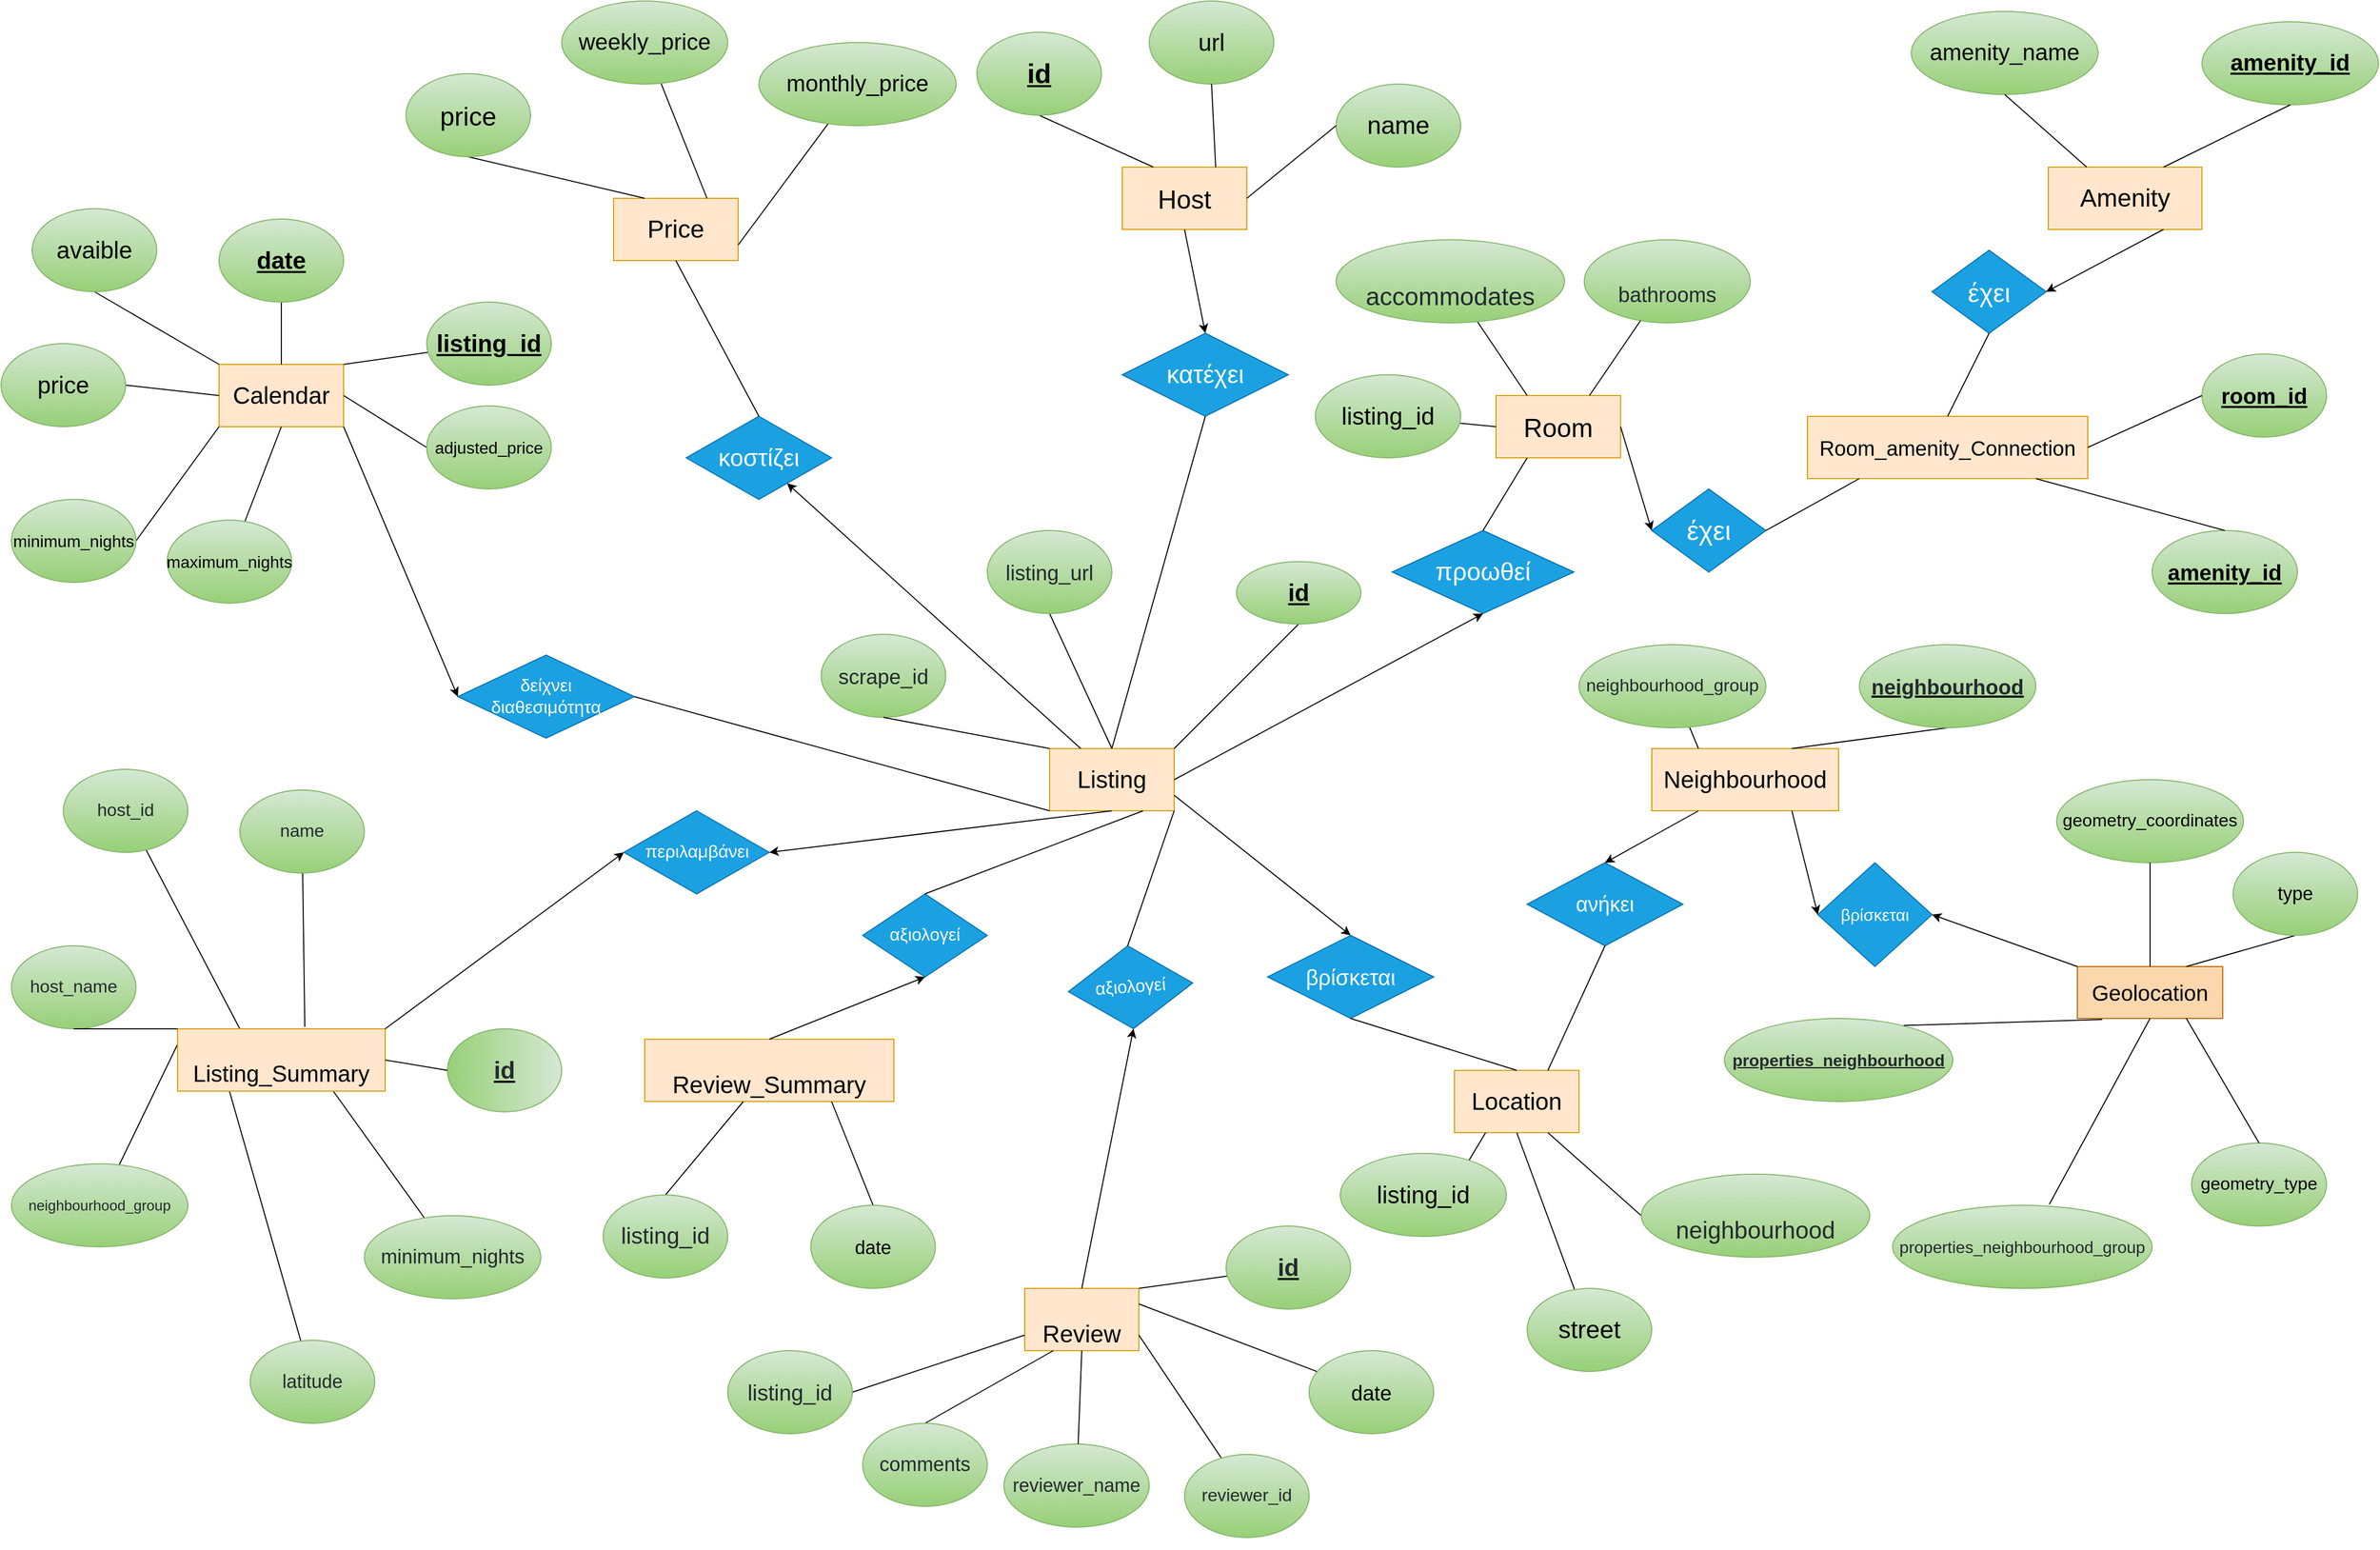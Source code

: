 <mxfile version="14.6.6" type="device"><diagram id="846RzBMz3C-dPSq2Tlkb" name="Page-1"><mxGraphModel dx="2595" dy="1450" grid="1" gridSize="10" guides="1" tooltips="1" connect="1" arrows="1" fold="1" page="1" pageScale="1" pageWidth="2336" pageHeight="1654" math="0" shadow="0"><root><mxCell id="0"/><mxCell id="1" parent="0"/><mxCell id="tRUkU_kdwFlR9TRI7Pxv-1" value="Calendar" style="rounded=0;whiteSpace=wrap;html=1;fontSize=23;labelBackgroundColor=none;fillColor=#ffe6cc;strokeColor=#d79b00;" parent="1" vertex="1"><mxGeometry x="230" y="380" width="120" height="60" as="geometry"/></mxCell><mxCell id="tRUkU_kdwFlR9TRI7Pxv-2" value="" style="endArrow=none;html=1;fontSize=23;exitX=1;exitY=0;exitDx=0;exitDy=0;" parent="1" source="tRUkU_kdwFlR9TRI7Pxv-1" target="tRUkU_kdwFlR9TRI7Pxv-3" edge="1"><mxGeometry width="50" height="50" relative="1" as="geometry"><mxPoint x="580" y="490" as="sourcePoint"/><mxPoint x="470" y="330" as="targetPoint"/><Array as="points"/></mxGeometry></mxCell><mxCell id="tRUkU_kdwFlR9TRI7Pxv-3" value="listing_id" style="ellipse;whiteSpace=wrap;html=1;fontSize=23;fontStyle=5;gradientColor=#97d077;fillColor=#d5e8d4;strokeColor=#82b366;" parent="1" vertex="1"><mxGeometry x="430" y="320" width="120" height="80" as="geometry"/></mxCell><mxCell id="tRUkU_kdwFlR9TRI7Pxv-4" value="" style="endArrow=none;html=1;fontSize=23;entryX=0.5;entryY=0;entryDx=0;entryDy=0;exitX=0.5;exitY=1;exitDx=0;exitDy=0;" parent="1" source="tRUkU_kdwFlR9TRI7Pxv-5" target="tRUkU_kdwFlR9TRI7Pxv-1" edge="1"><mxGeometry width="50" height="50" relative="1" as="geometry"><mxPoint x="310" y="290" as="sourcePoint"/><mxPoint x="870" y="630" as="targetPoint"/></mxGeometry></mxCell><mxCell id="tRUkU_kdwFlR9TRI7Pxv-5" value="date" style="ellipse;whiteSpace=wrap;html=1;labelBackgroundColor=none;fontSize=23;fontStyle=5;gradientColor=#97d077;fillColor=#d5e8d4;strokeColor=#82b366;" parent="1" vertex="1"><mxGeometry x="230" y="240" width="120" height="80" as="geometry"/></mxCell><mxCell id="tRUkU_kdwFlR9TRI7Pxv-6" value="" style="endArrow=none;html=1;fontSize=23;entryX=0;entryY=0;entryDx=0;entryDy=0;exitX=0.5;exitY=1;exitDx=0;exitDy=0;" parent="1" source="tRUkU_kdwFlR9TRI7Pxv-7" target="tRUkU_kdwFlR9TRI7Pxv-1" edge="1"><mxGeometry width="50" height="50" relative="1" as="geometry"><mxPoint x="140" y="310" as="sourcePoint"/><mxPoint x="870" y="630" as="targetPoint"/></mxGeometry></mxCell><mxCell id="tRUkU_kdwFlR9TRI7Pxv-7" value="avaible" style="ellipse;whiteSpace=wrap;html=1;labelBackgroundColor=none;fontSize=23;gradientColor=#97d077;fillColor=#d5e8d4;strokeColor=#82b366;" parent="1" vertex="1"><mxGeometry x="50" y="230" width="120" height="80" as="geometry"/></mxCell><mxCell id="tRUkU_kdwFlR9TRI7Pxv-8" value="" style="endArrow=none;html=1;fontSize=23;entryX=0;entryY=0.5;entryDx=0;entryDy=0;exitX=1;exitY=0.5;exitDx=0;exitDy=0;" parent="1" source="tRUkU_kdwFlR9TRI7Pxv-9" target="tRUkU_kdwFlR9TRI7Pxv-1" edge="1"><mxGeometry width="50" height="50" relative="1" as="geometry"><mxPoint x="120" y="460" as="sourcePoint"/><mxPoint x="230" y="460" as="targetPoint"/></mxGeometry></mxCell><mxCell id="tRUkU_kdwFlR9TRI7Pxv-9" value="price" style="ellipse;whiteSpace=wrap;html=1;labelBackgroundColor=none;fontSize=23;gradientColor=#97d077;fillColor=#d5e8d4;strokeColor=#82b366;" parent="1" vertex="1"><mxGeometry x="20" y="360" width="120" height="80" as="geometry"/></mxCell><mxCell id="tRUkU_kdwFlR9TRI7Pxv-10" value="" style="endArrow=none;html=1;fontSize=23;exitX=1;exitY=0.5;exitDx=0;exitDy=0;entryX=0;entryY=0.5;entryDx=0;entryDy=0;" parent="1" source="tRUkU_kdwFlR9TRI7Pxv-1" target="tRUkU_kdwFlR9TRI7Pxv-13" edge="1"><mxGeometry width="50" height="50" relative="1" as="geometry"><mxPoint x="820" y="480" as="sourcePoint"/><mxPoint x="431.537" y="448.994" as="targetPoint"/></mxGeometry></mxCell><mxCell id="tRUkU_kdwFlR9TRI7Pxv-13" value="adjusted_price" style="ellipse;whiteSpace=wrap;html=1;labelBackgroundColor=none;fontSize=16;gradientColor=#97d077;fillColor=#d5e8d4;strokeColor=#82b366;" parent="1" vertex="1"><mxGeometry x="430" y="420" width="120" height="80" as="geometry"/></mxCell><mxCell id="tRUkU_kdwFlR9TRI7Pxv-15" value="" style="endArrow=none;html=1;fontSize=16;entryX=0;entryY=1;entryDx=0;entryDy=0;exitX=1;exitY=0.5;exitDx=0;exitDy=0;" parent="1" source="tRUkU_kdwFlR9TRI7Pxv-16" target="tRUkU_kdwFlR9TRI7Pxv-1" edge="1"><mxGeometry width="50" height="50" relative="1" as="geometry"><mxPoint x="140" y="520" as="sourcePoint"/><mxPoint x="870" y="430" as="targetPoint"/></mxGeometry></mxCell><mxCell id="tRUkU_kdwFlR9TRI7Pxv-16" value="minimum_nights" style="ellipse;whiteSpace=wrap;html=1;labelBackgroundColor=none;fontSize=16;gradientColor=#97d077;fillColor=#d5e8d4;strokeColor=#82b366;" parent="1" vertex="1"><mxGeometry x="30" y="510" width="120" height="80" as="geometry"/></mxCell><mxCell id="tRUkU_kdwFlR9TRI7Pxv-17" value="" style="endArrow=none;html=1;fontSize=16;exitX=0.5;exitY=1;exitDx=0;exitDy=0;" parent="1" source="tRUkU_kdwFlR9TRI7Pxv-1" target="tRUkU_kdwFlR9TRI7Pxv-18" edge="1"><mxGeometry width="50" height="50" relative="1" as="geometry"><mxPoint x="820" y="480" as="sourcePoint"/><mxPoint x="450" y="520" as="targetPoint"/></mxGeometry></mxCell><mxCell id="tRUkU_kdwFlR9TRI7Pxv-18" value="maximum_nights" style="ellipse;whiteSpace=wrap;html=1;fontSize=16;gradientColor=#97d077;fillColor=#d5e8d4;strokeColor=#82b366;" parent="1" vertex="1"><mxGeometry x="180" y="530" width="120" height="80" as="geometry"/></mxCell><mxCell id="tRUkU_kdwFlR9TRI7Pxv-19" value="Neighbourhood" style="rounded=0;whiteSpace=wrap;html=1;labelBackgroundColor=none;fontSize=23;fillColor=#ffe6cc;strokeColor=#d79b00;" parent="1" vertex="1"><mxGeometry x="1610" y="750" width="180" height="60" as="geometry"/></mxCell><mxCell id="tRUkU_kdwFlR9TRI7Pxv-21" value="" style="endArrow=none;html=1;fontSize=23;exitX=0.25;exitY=0;exitDx=0;exitDy=0;" parent="1" source="tRUkU_kdwFlR9TRI7Pxv-19" target="tRUkU_kdwFlR9TRI7Pxv-22" edge="1"><mxGeometry width="50" height="50" relative="1" as="geometry"><mxPoint x="820" y="480" as="sourcePoint"/><mxPoint x="650" y="120" as="targetPoint"/></mxGeometry></mxCell><mxCell id="tRUkU_kdwFlR9TRI7Pxv-23" value="" style="endArrow=none;html=1;fontSize=16;exitX=0.75;exitY=0;exitDx=0;exitDy=0;entryX=0.5;entryY=1;entryDx=0;entryDy=0;" parent="1" source="tRUkU_kdwFlR9TRI7Pxv-19" target="tRUkU_kdwFlR9TRI7Pxv-24" edge="1"><mxGeometry width="50" height="50" relative="1" as="geometry"><mxPoint x="820" y="480" as="sourcePoint"/><mxPoint x="830" y="150" as="targetPoint"/></mxGeometry></mxCell><mxCell id="tRUkU_kdwFlR9TRI7Pxv-24" value="&#10;&#10;&lt;span style=&quot;color: rgb(36, 41, 46); font-size: 20px; font-style: normal; letter-spacing: normal; text-indent: 0px; text-transform: none; word-spacing: 0px; display: inline; float: none;&quot;&gt;neighbourhood&lt;/span&gt;&#10;&#10;" style="ellipse;whiteSpace=wrap;html=1;labelBackgroundColor=none;fontSize=20;fontStyle=5;gradientColor=#97d077;fillColor=#d5e8d4;strokeColor=#82b366;" parent="1" vertex="1"><mxGeometry x="1810" y="650" width="170" height="80" as="geometry"/></mxCell><mxCell id="tRUkU_kdwFlR9TRI7Pxv-25" value="Listing" style="rounded=0;whiteSpace=wrap;html=1;labelBackgroundColor=none;fontSize=23;fillColor=#ffe6cc;strokeColor=#d79b00;" parent="1" vertex="1"><mxGeometry x="1030" y="750" width="120" height="60" as="geometry"/></mxCell><mxCell id="tRUkU_kdwFlR9TRI7Pxv-26" value="" style="endArrow=none;html=1;fontSize=23;entryX=1;entryY=0;entryDx=0;entryDy=0;exitX=0.5;exitY=1;exitDx=0;exitDy=0;" parent="1" source="tRUkU_kdwFlR9TRI7Pxv-27" target="tRUkU_kdwFlR9TRI7Pxv-25" edge="1"><mxGeometry width="50" height="50" relative="1" as="geometry"><mxPoint x="1360" y="210" as="sourcePoint"/><mxPoint x="870" y="430" as="targetPoint"/></mxGeometry></mxCell><mxCell id="tRUkU_kdwFlR9TRI7Pxv-27" value="id" style="ellipse;whiteSpace=wrap;html=1;labelBackgroundColor=none;fontSize=23;fontStyle=5;gradientColor=#97d077;fillColor=#d5e8d4;strokeColor=#82b366;" parent="1" vertex="1"><mxGeometry x="1210" y="570" width="120" height="60" as="geometry"/></mxCell><mxCell id="tRUkU_kdwFlR9TRI7Pxv-28" value="" style="endArrow=none;html=1;fontSize=18;exitX=0.5;exitY=0;exitDx=0;exitDy=0;entryX=0.5;entryY=1;entryDx=0;entryDy=0;" parent="1" source="tRUkU_kdwFlR9TRI7Pxv-25" target="tRUkU_kdwFlR9TRI7Pxv-29" edge="1"><mxGeometry width="50" height="50" relative="1" as="geometry"><mxPoint x="820" y="480" as="sourcePoint"/><mxPoint x="1160" y="130" as="targetPoint"/></mxGeometry></mxCell><mxCell id="tRUkU_kdwFlR9TRI7Pxv-29" value="&#10;&#10;&lt;span style=&quot;color: rgb(36, 41, 46); font-size: 20px; font-style: normal; font-weight: 400; letter-spacing: normal; text-indent: 0px; text-transform: none; word-spacing: 0px; display: inline; float: none;&quot;&gt; listing_url&lt;/span&gt;&#10;&#10;" style="ellipse;whiteSpace=wrap;html=1;labelBackgroundColor=none;fontSize=20;gradientColor=#97d077;fillColor=#d5e8d4;strokeColor=#82b366;" parent="1" vertex="1"><mxGeometry x="970" y="540" width="120" height="80" as="geometry"/></mxCell><mxCell id="tRUkU_kdwFlR9TRI7Pxv-31" value="&#10;&#10;&lt;span style=&quot;color: rgb(36, 41, 46); font-size: 20px; font-style: normal; font-weight: 400; letter-spacing: normal; text-indent: 0px; text-transform: none; word-spacing: 0px; display: inline; float: none;&quot;&gt;scrape_id&lt;/span&gt;&#10;&#10;" style="ellipse;whiteSpace=wrap;html=1;labelBackgroundColor=none;fontSize=20;gradientColor=#97d077;fillColor=#d5e8d4;strokeColor=#82b366;" parent="1" vertex="1"><mxGeometry x="810" y="640" width="120" height="80" as="geometry"/></mxCell><mxCell id="tRUkU_kdwFlR9TRI7Pxv-34" value="&#10;&#10;&lt;span style=&quot;color: rgb(36, 41, 46); font-size: 23px; font-style: normal; letter-spacing: normal; text-indent: 0px; text-transform: none; word-spacing: 0px; display: inline; float: none;&quot;&gt;id&lt;/span&gt;&#10;&#10;" style="ellipse;whiteSpace=wrap;html=1;fontSize=23;fontStyle=5;gradientColor=#97d077;fillColor=#d5e8d4;strokeColor=#82b366;labelBackgroundColor=none;direction=south;" parent="1" vertex="1"><mxGeometry x="450" y="1020" width="110" height="80" as="geometry"/></mxCell><mxCell id="tRUkU_kdwFlR9TRI7Pxv-35" value="" style="endArrow=none;html=1;fontSize=18;exitX=0.613;exitY=-0.031;exitDx=0;exitDy=0;exitPerimeter=0;" parent="1" source="tRUkU_kdwFlR9TRI7Pxv-85" target="tRUkU_kdwFlR9TRI7Pxv-36" edge="1"><mxGeometry width="50" height="50" relative="1" as="geometry"><mxPoint x="280" y="690" as="sourcePoint"/><mxPoint x="260" y="480" as="targetPoint"/></mxGeometry></mxCell><mxCell id="tRUkU_kdwFlR9TRI7Pxv-36" value="&#10;&#10;&lt;span style=&quot;color: rgb(36, 41, 46); font-size: 17px; font-style: normal; font-weight: 400; letter-spacing: normal; text-indent: 0px; text-transform: none; word-spacing: 0px; display: inline; float: none;&quot;&gt;name&lt;/span&gt;&#10;&#10;" style="ellipse;whiteSpace=wrap;html=1;fontSize=17;gradientColor=#97d077;fillColor=#d5e8d4;strokeColor=#82b366;labelBackgroundColor=none;" parent="1" vertex="1"><mxGeometry x="250" y="790" width="120" height="80" as="geometry"/></mxCell><mxCell id="tRUkU_kdwFlR9TRI7Pxv-37" value="" style="endArrow=none;html=1;fontSize=17;exitX=0.3;exitY=0;exitDx=0;exitDy=0;exitPerimeter=0;" parent="1" source="tRUkU_kdwFlR9TRI7Pxv-85" target="tRUkU_kdwFlR9TRI7Pxv-38" edge="1"><mxGeometry width="50" height="50" relative="1" as="geometry"><mxPoint x="180" y="690" as="sourcePoint"/><mxPoint x="120" y="500" as="targetPoint"/></mxGeometry></mxCell><mxCell id="tRUkU_kdwFlR9TRI7Pxv-38" value="&#10;&#10;&lt;span style=&quot;color: rgb(36, 41, 46); font-size: 17px; font-style: normal; font-weight: 400; letter-spacing: normal; text-indent: 0px; text-transform: none; word-spacing: 0px; display: inline; float: none;&quot;&gt;host_id&lt;/span&gt;&#10;&#10;" style="ellipse;whiteSpace=wrap;html=1;fontSize=17;gradientColor=#97d077;fillColor=#d5e8d4;strokeColor=#82b366;labelBackgroundColor=none;" parent="1" vertex="1"><mxGeometry x="80" y="770" width="120" height="80" as="geometry"/></mxCell><mxCell id="tRUkU_kdwFlR9TRI7Pxv-41" value="&#10;&#10;&lt;span style=&quot;color: rgb(36, 41, 46); font-size: 17px; font-style: normal; font-weight: 400; letter-spacing: normal; text-indent: 0px; text-transform: none; word-spacing: 0px; display: inline; float: none;&quot;&gt;host_name&lt;/span&gt;&#10;&#10;" style="ellipse;whiteSpace=wrap;html=1;fontSize=17;gradientColor=#97d077;fillColor=#d5e8d4;strokeColor=#82b366;labelBackgroundColor=none;" parent="1" vertex="1"><mxGeometry x="30" y="940" width="120" height="80" as="geometry"/></mxCell><mxCell id="tRUkU_kdwFlR9TRI7Pxv-42" value="" style="endArrow=none;html=1;fontSize=17;exitX=0;exitY=0.25;exitDx=0;exitDy=0;" parent="1" source="tRUkU_kdwFlR9TRI7Pxv-85" target="tRUkU_kdwFlR9TRI7Pxv-43" edge="1"><mxGeometry width="50" height="50" relative="1" as="geometry"><mxPoint x="180" y="750" as="sourcePoint"/><mxPoint x="150" y="690" as="targetPoint"/></mxGeometry></mxCell><mxCell id="tRUkU_kdwFlR9TRI7Pxv-43" value="&#10;&#10;&lt;span style=&quot;color: rgb(36, 41, 46); font-size: 14px; font-style: normal; font-weight: 400; letter-spacing: normal; text-indent: 0px; text-transform: none; word-spacing: 0px; display: inline; float: none;&quot;&gt;neighbourhood_group&lt;/span&gt;&#10;&#10;" style="ellipse;whiteSpace=wrap;html=1;gradientColor=#97d077;fillColor=#d5e8d4;strokeColor=#82b366;labelBackgroundColor=none;fontSize=14;" parent="1" vertex="1"><mxGeometry x="30" y="1150" width="170" height="80" as="geometry"/></mxCell><mxCell id="tRUkU_kdwFlR9TRI7Pxv-44" value="" style="endArrow=none;html=1;fontSize=17;exitX=0.25;exitY=1;exitDx=0;exitDy=0;" parent="1" source="tRUkU_kdwFlR9TRI7Pxv-85" target="tRUkU_kdwFlR9TRI7Pxv-45" edge="1"><mxGeometry width="50" height="50" relative="1" as="geometry"><mxPoint x="230" y="750" as="sourcePoint"/><mxPoint x="230" y="700" as="targetPoint"/></mxGeometry></mxCell><mxCell id="tRUkU_kdwFlR9TRI7Pxv-45" value="&#10;&#10;&lt;span style=&quot;color: rgb(36, 41, 46); font-size: 18px; font-style: normal; font-weight: 400; letter-spacing: normal; text-indent: 0px; text-transform: none; word-spacing: 0px; display: inline; float: none;&quot;&gt;latitude&lt;/span&gt;&#10;&#10;" style="ellipse;whiteSpace=wrap;html=1;fontSize=18;gradientColor=#97d077;fillColor=#d5e8d4;strokeColor=#82b366;labelBackgroundColor=none;" parent="1" vertex="1"><mxGeometry x="260" y="1320" width="120" height="80" as="geometry"/></mxCell><mxCell id="tRUkU_kdwFlR9TRI7Pxv-46" value="" style="endArrow=none;html=1;fontSize=18;exitX=0.75;exitY=1;exitDx=0;exitDy=0;" parent="1" source="tRUkU_kdwFlR9TRI7Pxv-85" target="tRUkU_kdwFlR9TRI7Pxv-47" edge="1"><mxGeometry width="50" height="50" relative="1" as="geometry"><mxPoint x="303.067" y="750" as="sourcePoint"/><mxPoint x="340" y="730" as="targetPoint"/></mxGeometry></mxCell><mxCell id="tRUkU_kdwFlR9TRI7Pxv-47" value="&#10;&#10;&lt;span style=&quot;color: rgb(36, 41, 46); font-size: 19px; font-style: normal; font-weight: 400; letter-spacing: normal; text-indent: 0px; text-transform: none; word-spacing: 0px; display: inline; float: none;&quot;&gt;minimum_nights&lt;/span&gt;&#10;&#10;" style="ellipse;whiteSpace=wrap;html=1;labelBackgroundColor=none;fontSize=19;gradientColor=#97d077;fillColor=#d5e8d4;strokeColor=#82b366;" parent="1" vertex="1"><mxGeometry x="370" y="1200" width="170" height="80" as="geometry"/></mxCell><mxCell id="tRUkU_kdwFlR9TRI7Pxv-48" value="&lt;br&gt;&lt;span style=&quot;font-size: 23px ; font-style: normal ; font-weight: 400 ; letter-spacing: normal ; text-indent: 0px ; text-transform: none ; word-spacing: 0px ; display: inline ; float: none&quot;&gt;Review_Summary&lt;/span&gt;" style="rounded=0;whiteSpace=wrap;html=1;labelBackgroundColor=none;fontSize=23;fillColor=#ffe6cc;strokeColor=#d79b00;" parent="1" vertex="1"><mxGeometry x="640" y="1030" width="240" height="60" as="geometry"/></mxCell><mxCell id="tRUkU_kdwFlR9TRI7Pxv-49" value="" style="endArrow=none;html=1;fontSize=23;entryX=0.5;entryY=0;entryDx=0;entryDy=0;" parent="1" source="tRUkU_kdwFlR9TRI7Pxv-48" target="tRUkU_kdwFlR9TRI7Pxv-50" edge="1"><mxGeometry width="50" height="50" relative="1" as="geometry"><mxPoint x="980" y="520" as="sourcePoint"/><mxPoint x="670" y="710" as="targetPoint"/></mxGeometry></mxCell><mxCell id="tRUkU_kdwFlR9TRI7Pxv-50" value="&#10;&#10;&lt;span style=&quot;color: rgb(36, 41, 46); font-size: 22px; font-style: normal; font-weight: 400; letter-spacing: normal; text-indent: 0px; text-transform: none; word-spacing: 0px; display: inline; float: none;&quot;&gt;listing_id&lt;/span&gt;&#10;&#10;" style="ellipse;whiteSpace=wrap;html=1;labelBackgroundColor=none;fontSize=22;fillColor=#d5e8d4;strokeColor=#82b366;gradientColor=#97d077;" parent="1" vertex="1"><mxGeometry x="600" y="1180" width="120" height="80" as="geometry"/></mxCell><mxCell id="tRUkU_kdwFlR9TRI7Pxv-51" value="" style="endArrow=none;html=1;fontSize=22;exitX=0.75;exitY=1;exitDx=0;exitDy=0;entryX=0.5;entryY=0;entryDx=0;entryDy=0;" parent="1" source="tRUkU_kdwFlR9TRI7Pxv-48" target="tRUkU_kdwFlR9TRI7Pxv-52" edge="1"><mxGeometry width="50" height="50" relative="1" as="geometry"><mxPoint x="970" y="670" as="sourcePoint"/><mxPoint x="870" y="740" as="targetPoint"/></mxGeometry></mxCell><mxCell id="tRUkU_kdwFlR9TRI7Pxv-52" value="&lt;span class=&quot;pl-k&quot; style=&quot;box-sizing: border-box; font-size: 18px;&quot;&gt;date&lt;/span&gt;&lt;span style=&quot;color: rgb(36, 41, 46); font-size: 12px;&quot;&gt; &lt;/span&gt;" style="ellipse;whiteSpace=wrap;html=1;labelBackgroundColor=none;fontSize=22;gradientColor=#97d077;fillColor=#d5e8d4;strokeColor=#82b366;" parent="1" vertex="1"><mxGeometry x="800" y="1190" width="120" height="80" as="geometry"/></mxCell><mxCell id="tRUkU_kdwFlR9TRI7Pxv-53" value="&lt;br&gt;&lt;span style=&quot;font-size: 23px ; font-style: normal ; font-weight: 400 ; letter-spacing: normal ; text-indent: 0px ; text-transform: none ; word-spacing: 0px ; display: inline ; float: none&quot;&gt;Review&lt;/span&gt;" style="rounded=0;whiteSpace=wrap;html=1;labelBackgroundColor=none;fontSize=23;fillColor=#ffe6cc;strokeColor=#d79b00;" parent="1" vertex="1"><mxGeometry x="1006" y="1270" width="110" height="60" as="geometry"/></mxCell><mxCell id="tRUkU_kdwFlR9TRI7Pxv-55" value="" style="endArrow=none;html=1;fontSize=23;exitX=0;exitY=0.75;exitDx=0;exitDy=0;entryX=1;entryY=0.5;entryDx=0;entryDy=0;" parent="1" source="tRUkU_kdwFlR9TRI7Pxv-53" target="tRUkU_kdwFlR9TRI7Pxv-56" edge="1"><mxGeometry width="50" height="50" relative="1" as="geometry"><mxPoint x="820" y="480" as="sourcePoint"/><mxPoint x="1100" y="590" as="targetPoint"/></mxGeometry></mxCell><mxCell id="tRUkU_kdwFlR9TRI7Pxv-56" value="&#10;&#10;&lt;span style=&quot;color: rgb(36, 41, 46); font-size: 21px; font-style: normal; font-weight: 400; letter-spacing: normal; text-indent: 0px; text-transform: none; word-spacing: 0px; display: inline; float: none;&quot;&gt;listing_id&lt;/span&gt;&#10;&#10;" style="ellipse;whiteSpace=wrap;html=1;labelBackgroundColor=none;fontSize=21;gradientColor=#97d077;fillColor=#d5e8d4;strokeColor=#82b366;" parent="1" vertex="1"><mxGeometry x="720" y="1330" width="120" height="80" as="geometry"/></mxCell><mxCell id="tRUkU_kdwFlR9TRI7Pxv-57" value="" style="endArrow=none;html=1;fontSize=21;exitX=1;exitY=0;exitDx=0;exitDy=0;" parent="1" source="tRUkU_kdwFlR9TRI7Pxv-53" target="tRUkU_kdwFlR9TRI7Pxv-58" edge="1"><mxGeometry width="50" height="50" relative="1" as="geometry"><mxPoint x="820" y="480" as="sourcePoint"/><mxPoint x="1230" y="560" as="targetPoint"/></mxGeometry></mxCell><mxCell id="tRUkU_kdwFlR9TRI7Pxv-58" value="&#10;&#10;&lt;span style=&quot;color: rgb(36, 41, 46); font-size: 23px; font-style: normal; letter-spacing: normal; text-indent: 0px; text-transform: none; word-spacing: 0px; display: inline; float: none;&quot;&gt;id&lt;/span&gt;&#10;&#10;" style="ellipse;whiteSpace=wrap;html=1;fontSize=23;fontStyle=5;gradientColor=#97d077;fillColor=#d5e8d4;strokeColor=#82b366;labelBackgroundColor=none;" parent="1" vertex="1"><mxGeometry x="1200" y="1210" width="120" height="80" as="geometry"/></mxCell><mxCell id="tRUkU_kdwFlR9TRI7Pxv-59" value="" style="endArrow=none;html=1;fontSize=19;entryX=1;entryY=0.25;entryDx=0;entryDy=0;" parent="1" source="tRUkU_kdwFlR9TRI7Pxv-60" target="tRUkU_kdwFlR9TRI7Pxv-53" edge="1"><mxGeometry width="50" height="50" relative="1" as="geometry"><mxPoint x="1330" y="630" as="sourcePoint"/><mxPoint x="870" y="430" as="targetPoint"/></mxGeometry></mxCell><mxCell id="tRUkU_kdwFlR9TRI7Pxv-60" value="&#10;&#10;&lt;span style=&quot;color: rgb(36, 41, 46); font-size: 20px; font-style: normal; font-weight: 400; letter-spacing: normal; text-indent: 0px; text-transform: none; word-spacing: 0px; display: inline; float: none;&quot;&gt; &lt;/span&gt;&lt;span class=&quot;pl-k&quot; style=&quot;box-sizing: border-box; font-size: 20px; font-style: normal; font-weight: 400; letter-spacing: normal; text-indent: 0px; text-transform: none; word-spacing: 0px;&quot;&gt;date&lt;/span&gt;&#10;&#10;" style="ellipse;whiteSpace=wrap;html=1;labelBackgroundColor=none;fontSize=20;gradientColor=#97d077;fillColor=#d5e8d4;strokeColor=#82b366;" parent="1" vertex="1"><mxGeometry x="1280" y="1330" width="120" height="80" as="geometry"/></mxCell><mxCell id="tRUkU_kdwFlR9TRI7Pxv-61" value="" style="endArrow=none;html=1;fontSize=20;exitX=1;exitY=0.75;exitDx=0;exitDy=0;" parent="1" source="tRUkU_kdwFlR9TRI7Pxv-53" target="tRUkU_kdwFlR9TRI7Pxv-62" edge="1"><mxGeometry width="50" height="50" relative="1" as="geometry"><mxPoint x="1050" y="840" as="sourcePoint"/><mxPoint x="1350" y="730" as="targetPoint"/></mxGeometry></mxCell><mxCell id="tRUkU_kdwFlR9TRI7Pxv-62" value="&#10;&#10;&lt;span style=&quot;color: rgb(36, 41, 46); font-size: 17px; font-style: normal; font-weight: 400; letter-spacing: normal; text-indent: 0px; text-transform: none; word-spacing: 0px; display: inline; float: none;&quot;&gt;reviewer_id&lt;/span&gt;&#10;&#10;" style="ellipse;whiteSpace=wrap;html=1;fontSize=17;gradientColor=#97d077;fillColor=#d5e8d4;strokeColor=#82b366;labelBackgroundColor=none;" parent="1" vertex="1"><mxGeometry x="1160" y="1430" width="120" height="80" as="geometry"/></mxCell><mxCell id="tRUkU_kdwFlR9TRI7Pxv-64" value="&#10;&#10;&lt;span style=&quot;color: rgb(36, 41, 46); font-size: 18px; font-style: normal; font-weight: 400; letter-spacing: normal; text-indent: 0px; text-transform: none; word-spacing: 0px; display: inline; float: none;&quot;&gt;reviewer_name&lt;/span&gt;&#10;&#10;" style="ellipse;whiteSpace=wrap;html=1;labelBackgroundColor=none;fontSize=18;gradientColor=#97d077;fillColor=#d5e8d4;strokeColor=#82b366;" parent="1" vertex="1"><mxGeometry x="986" y="1420" width="140" height="80" as="geometry"/></mxCell><mxCell id="tRUkU_kdwFlR9TRI7Pxv-65" value="" style="endArrow=none;html=1;fontSize=18;exitX=0.5;exitY=0;exitDx=0;exitDy=0;entryX=0.25;entryY=1;entryDx=0;entryDy=0;" parent="1" source="tRUkU_kdwFlR9TRI7Pxv-66" target="tRUkU_kdwFlR9TRI7Pxv-53" edge="1"><mxGeometry width="50" height="50" relative="1" as="geometry"><mxPoint x="1070" y="890" as="sourcePoint"/><mxPoint x="990" y="810" as="targetPoint"/></mxGeometry></mxCell><mxCell id="tRUkU_kdwFlR9TRI7Pxv-66" value="&#10;&#10;&lt;span style=&quot;color: rgb(36, 41, 46); font-size: 19px; font-style: normal; font-weight: 400; letter-spacing: normal; text-indent: 0px; text-transform: none; word-spacing: 0px; display: inline; float: none;&quot;&gt;comments&lt;/span&gt;&#10;&#10;" style="ellipse;whiteSpace=wrap;html=1;labelBackgroundColor=none;fontSize=19;gradientColor=#97d077;fillColor=#d5e8d4;strokeColor=#82b366;" parent="1" vertex="1"><mxGeometry x="850" y="1400" width="120" height="80" as="geometry"/></mxCell><mxCell id="tRUkU_kdwFlR9TRI7Pxv-71" value="δείχνει&lt;br&gt;διαθεσιμότητα" style="rhombus;whiteSpace=wrap;html=1;labelBackgroundColor=none;fontSize=17;fillColor=#1ba1e2;strokeColor=#006EAF;fontColor=#ffffff;" parent="1" vertex="1"><mxGeometry x="460" y="660" width="170" height="80" as="geometry"/></mxCell><mxCell id="tRUkU_kdwFlR9TRI7Pxv-74" value="περιλαμβάνει" style="rhombus;html=1;labelBackgroundColor=none;fontSize=17;fillColor=#1ba1e2;strokeColor=#006EAF;fontColor=#ffffff;" parent="1" vertex="1"><mxGeometry x="620" y="810" width="140" height="80" as="geometry"/></mxCell><mxCell id="tRUkU_kdwFlR9TRI7Pxv-78" value="αξιολογεί" style="rhombus;whiteSpace=wrap;html=1;labelBackgroundColor=none;fontSize=17;fillColor=#1ba1e2;strokeColor=#006EAF;fontColor=#ffffff;" parent="1" vertex="1"><mxGeometry x="850" y="890" width="120" height="80" as="geometry"/></mxCell><mxCell id="tRUkU_kdwFlR9TRI7Pxv-22" value="&#10;&#10;&lt;span style=&quot;color: rgb(36, 41, 46); font-size: 17px; font-style: normal; font-weight: 400; letter-spacing: normal; text-indent: 0px; text-transform: none; word-spacing: 0px; display: inline; float: none;&quot;&gt;neighbourhood_group&lt;/span&gt;&#10;&#10;" style="ellipse;whiteSpace=wrap;html=1;fontSize=17;fillColor=#d5e8d4;strokeColor=#82b366;gradientColor=#97d077;shadow=0;sketch=0;labelBackgroundColor=none;" parent="1" vertex="1"><mxGeometry x="1540" y="650" width="180" height="80" as="geometry"/></mxCell><mxCell id="tRUkU_kdwFlR9TRI7Pxv-85" value="&lt;br&gt;&lt;span style=&quot;font-size: 22px ; font-style: normal ; font-weight: 400 ; letter-spacing: normal ; text-indent: 0px ; text-transform: none ; word-spacing: 0px ; display: inline ; float: none&quot;&gt;Listing_Summary&lt;/span&gt;" style="rounded=0;whiteSpace=wrap;html=1;shadow=0;labelBackgroundColor=none;sketch=0;strokeColor=#d79b00;fillColor=#ffe6cc;fontSize=22;" parent="1" vertex="1"><mxGeometry x="190" y="1020" width="200" height="60" as="geometry"/></mxCell><mxCell id="tRUkU_kdwFlR9TRI7Pxv-87" style="edgeStyle=orthogonalEdgeStyle;rounded=0;orthogonalLoop=1;jettySize=auto;html=1;exitX=0.5;exitY=1;exitDx=0;exitDy=0;fontSize=20;fontColor=#FFFFFF;" parent="1" source="tRUkU_kdwFlR9TRI7Pxv-27" target="tRUkU_kdwFlR9TRI7Pxv-27" edge="1"><mxGeometry relative="1" as="geometry"/></mxCell><mxCell id="A76R-GhhEi4Db0a6h4QF-1" value="" style="endArrow=none;html=1;exitX=1;exitY=0.5;exitDx=0;exitDy=0;entryX=0.5;entryY=1;entryDx=0;entryDy=0;" parent="1" source="tRUkU_kdwFlR9TRI7Pxv-85" target="tRUkU_kdwFlR9TRI7Pxv-34" edge="1"><mxGeometry width="50" height="50" relative="1" as="geometry"><mxPoint x="460" y="650" as="sourcePoint"/><mxPoint x="510" y="600" as="targetPoint"/></mxGeometry></mxCell><mxCell id="A76R-GhhEi4Db0a6h4QF-3" value="" style="endArrow=none;html=1;exitX=0.5;exitY=1;exitDx=0;exitDy=0;entryX=0;entryY=0;entryDx=0;entryDy=0;" parent="1" source="tRUkU_kdwFlR9TRI7Pxv-41" target="tRUkU_kdwFlR9TRI7Pxv-85" edge="1"><mxGeometry width="50" height="50" relative="1" as="geometry"><mxPoint x="460" y="650" as="sourcePoint"/><mxPoint x="510" y="600" as="targetPoint"/></mxGeometry></mxCell><mxCell id="A76R-GhhEi4Db0a6h4QF-6" value="" style="endArrow=none;html=1;exitX=0;exitY=0;exitDx=0;exitDy=0;entryX=0.5;entryY=1;entryDx=0;entryDy=0;" parent="1" source="tRUkU_kdwFlR9TRI7Pxv-25" target="tRUkU_kdwFlR9TRI7Pxv-31" edge="1"><mxGeometry width="50" height="50" relative="1" as="geometry"><mxPoint x="790" y="500" as="sourcePoint"/><mxPoint x="1120" y="210" as="targetPoint"/></mxGeometry></mxCell><mxCell id="A76R-GhhEi4Db0a6h4QF-14" value="αξιολογεί" style="rhombus;whiteSpace=wrap;html=1;fontSize=17;fillColor=#1ba1e2;strokeColor=#006EAF;fontColor=#ffffff;rotation=-4;" parent="1" vertex="1"><mxGeometry x="1048" y="940" width="120" height="80" as="geometry"/></mxCell><mxCell id="A76R-GhhEi4Db0a6h4QF-15" value="" style="endArrow=classic;html=1;fontSize=17;entryX=0.5;entryY=1;entryDx=0;entryDy=0;exitX=0.5;exitY=0;exitDx=0;exitDy=0;" parent="1" source="tRUkU_kdwFlR9TRI7Pxv-53" target="A76R-GhhEi4Db0a6h4QF-14" edge="1"><mxGeometry width="50" height="50" relative="1" as="geometry"><mxPoint x="1030" y="1190" as="sourcePoint"/><mxPoint x="720" y="450" as="targetPoint"/></mxGeometry></mxCell><mxCell id="A76R-GhhEi4Db0a6h4QF-16" value="" style="endArrow=none;html=1;fontSize=17;exitX=0.5;exitY=0;exitDx=0;exitDy=0;entryX=1;entryY=1;entryDx=0;entryDy=0;" parent="1" source="A76R-GhhEi4Db0a6h4QF-14" target="tRUkU_kdwFlR9TRI7Pxv-25" edge="1"><mxGeometry width="50" height="50" relative="1" as="geometry"><mxPoint x="670" y="500" as="sourcePoint"/><mxPoint x="1100" y="370" as="targetPoint"/></mxGeometry></mxCell><mxCell id="A76R-GhhEi4Db0a6h4QF-17" value="" style="endArrow=classic;html=1;fontSize=17;exitX=0.5;exitY=0;exitDx=0;exitDy=0;entryX=0.5;entryY=1;entryDx=0;entryDy=0;" parent="1" source="tRUkU_kdwFlR9TRI7Pxv-48" target="tRUkU_kdwFlR9TRI7Pxv-78" edge="1"><mxGeometry width="50" height="50" relative="1" as="geometry"><mxPoint x="670" y="500" as="sourcePoint"/><mxPoint x="720" y="450" as="targetPoint"/></mxGeometry></mxCell><mxCell id="A76R-GhhEi4Db0a6h4QF-18" value="" style="endArrow=none;html=1;fontSize=17;exitX=0.5;exitY=0;exitDx=0;exitDy=0;entryX=0.75;entryY=1;entryDx=0;entryDy=0;" parent="1" source="tRUkU_kdwFlR9TRI7Pxv-78" target="tRUkU_kdwFlR9TRI7Pxv-25" edge="1"><mxGeometry width="50" height="50" relative="1" as="geometry"><mxPoint x="670" y="500" as="sourcePoint"/><mxPoint x="720" y="450" as="targetPoint"/></mxGeometry></mxCell><mxCell id="A76R-GhhEi4Db0a6h4QF-20" value="" style="endArrow=none;html=1;fontSize=17;entryX=0.5;entryY=1;entryDx=0;entryDy=0;" parent="1" source="tRUkU_kdwFlR9TRI7Pxv-64" target="tRUkU_kdwFlR9TRI7Pxv-53" edge="1"><mxGeometry width="50" height="50" relative="1" as="geometry"><mxPoint x="1060" y="650" as="sourcePoint"/><mxPoint x="1110" y="600" as="targetPoint"/></mxGeometry></mxCell><mxCell id="A76R-GhhEi4Db0a6h4QF-22" value="" style="endArrow=classic;html=1;fontSize=17;exitX=1;exitY=0;exitDx=0;exitDy=0;entryX=0;entryY=0.5;entryDx=0;entryDy=0;" parent="1" source="tRUkU_kdwFlR9TRI7Pxv-85" target="tRUkU_kdwFlR9TRI7Pxv-74" edge="1"><mxGeometry width="50" height="50" relative="1" as="geometry"><mxPoint x="450" y="470" as="sourcePoint"/><mxPoint x="580" y="420" as="targetPoint"/></mxGeometry></mxCell><mxCell id="A76R-GhhEi4Db0a6h4QF-23" value="" style="endArrow=classic;html=1;fontSize=17;exitX=0.5;exitY=1;exitDx=0;exitDy=0;entryX=1;entryY=0.5;entryDx=0;entryDy=0;" parent="1" source="tRUkU_kdwFlR9TRI7Pxv-25" target="tRUkU_kdwFlR9TRI7Pxv-74" edge="1"><mxGeometry width="50" height="50" relative="1" as="geometry"><mxPoint x="690" y="500" as="sourcePoint"/><mxPoint x="740" y="450" as="targetPoint"/></mxGeometry></mxCell><mxCell id="A76R-GhhEi4Db0a6h4QF-24" value="" style="endArrow=classic;html=1;fontSize=17;exitX=1;exitY=1;exitDx=0;exitDy=0;entryX=0;entryY=0.5;entryDx=0;entryDy=0;" parent="1" source="tRUkU_kdwFlR9TRI7Pxv-1" target="tRUkU_kdwFlR9TRI7Pxv-71" edge="1"><mxGeometry width="50" height="50" relative="1" as="geometry"><mxPoint x="690" y="500" as="sourcePoint"/><mxPoint x="740" y="450" as="targetPoint"/></mxGeometry></mxCell><mxCell id="A76R-GhhEi4Db0a6h4QF-25" value="" style="endArrow=none;html=1;fontSize=17;exitX=1;exitY=0.5;exitDx=0;exitDy=0;entryX=0;entryY=1;entryDx=0;entryDy=0;" parent="1" source="tRUkU_kdwFlR9TRI7Pxv-71" target="tRUkU_kdwFlR9TRI7Pxv-25" edge="1"><mxGeometry width="50" height="50" relative="1" as="geometry"><mxPoint x="690" y="500" as="sourcePoint"/><mxPoint x="740" y="450" as="targetPoint"/></mxGeometry></mxCell><mxCell id="A76R-GhhEi4Db0a6h4QF-26" value="Geolocation" style="rounded=0;whiteSpace=wrap;html=1;fontSize=21;fillColor=#fad7ac;strokeColor=#b46504;" parent="1" vertex="1"><mxGeometry x="2020" y="960" width="140" height="50" as="geometry"/></mxCell><mxCell id="A76R-GhhEi4Db0a6h4QF-27" value="" style="endArrow=none;html=1;fontSize=21;entryX=0.5;entryY=1;entryDx=0;entryDy=0;exitX=0.604;exitY=-0.012;exitDx=0;exitDy=0;exitPerimeter=0;" parent="1" source="A76R-GhhEi4Db0a6h4QF-34" target="A76R-GhhEi4Db0a6h4QF-26" edge="1"><mxGeometry width="50" height="50" relative="1" as="geometry"><mxPoint x="590" y="850" as="sourcePoint"/><mxPoint x="700" y="590" as="targetPoint"/></mxGeometry></mxCell><mxCell id="A76R-GhhEi4Db0a6h4QF-30" value="geometry_type" style="ellipse;whiteSpace=wrap;html=1;fontSize=17;gradientColor=#97d077;fillColor=#d5e8d4;strokeColor=#82b366;" parent="1" vertex="1"><mxGeometry x="2130" y="1130" width="130" height="80" as="geometry"/></mxCell><mxCell id="A76R-GhhEi4Db0a6h4QF-31" value="" style="endArrow=none;html=1;fontSize=18;exitX=0.75;exitY=1;exitDx=0;exitDy=0;entryX=0.5;entryY=0;entryDx=0;entryDy=0;" parent="1" source="A76R-GhhEi4Db0a6h4QF-26" target="A76R-GhhEi4Db0a6h4QF-30" edge="1"><mxGeometry width="50" height="50" relative="1" as="geometry"><mxPoint x="650" y="640" as="sourcePoint"/><mxPoint x="700" y="590" as="targetPoint"/></mxGeometry></mxCell><mxCell id="A76R-GhhEi4Db0a6h4QF-32" value="geometry_coordinates" style="ellipse;whiteSpace=wrap;html=1;fontSize=17;gradientColor=#97d077;fillColor=#d5e8d4;strokeColor=#82b366;" parent="1" vertex="1"><mxGeometry x="2000" y="780" width="180" height="80" as="geometry"/></mxCell><mxCell id="A76R-GhhEi4Db0a6h4QF-34" value="&#10;&#10;&lt;span style=&quot;color: rgb(36, 41, 46); font-size: 16px; font-style: normal; font-weight: 400; letter-spacing: normal; text-indent: 0px; text-transform: none; word-spacing: 0px; display: inline; float: none;&quot;&gt;properties_neighbourhood_group&lt;/span&gt;&#10;&#10;" style="ellipse;whiteSpace=wrap;html=1;fontSize=16;gradientColor=#97d077;fillColor=#d5e8d4;strokeColor=#82b366;labelBackgroundColor=none;rotation=0;" parent="1" vertex="1"><mxGeometry x="1842" y="1190" width="250" height="80" as="geometry"/></mxCell><mxCell id="A76R-GhhEi4Db0a6h4QF-35" value="&#10;&#10;&lt;span style=&quot;color: rgb(36, 41, 46); font-size: 16px; font-style: normal; letter-spacing: normal; text-indent: 0px; text-transform: none; word-spacing: 0px; display: inline; float: none;&quot;&gt;properties_neighbourhood&lt;/span&gt;&#10;&#10;" style="ellipse;whiteSpace=wrap;html=1;fontSize=16;fontStyle=5;gradientColor=#97d077;fillColor=#d5e8d4;strokeColor=#82b366;labelBackgroundColor=none;" parent="1" vertex="1"><mxGeometry x="1680" y="1010" width="220" height="80" as="geometry"/></mxCell><mxCell id="A76R-GhhEi4Db0a6h4QF-36" value="" style="endArrow=none;html=1;fontSize=17;exitX=0.171;exitY=1.02;exitDx=0;exitDy=0;entryX=0.785;entryY=0.085;entryDx=0;entryDy=0;exitPerimeter=0;entryPerimeter=0;" parent="1" source="A76R-GhhEi4Db0a6h4QF-26" target="A76R-GhhEi4Db0a6h4QF-35" edge="1"><mxGeometry width="50" height="50" relative="1" as="geometry"><mxPoint x="770" y="640" as="sourcePoint"/><mxPoint x="820" y="590" as="targetPoint"/></mxGeometry></mxCell><mxCell id="A76R-GhhEi4Db0a6h4QF-38" value="" style="endArrow=none;html=1;fontSize=17;exitX=0.75;exitY=0;exitDx=0;exitDy=0;entryX=0.5;entryY=1;entryDx=0;entryDy=0;" parent="1" source="A76R-GhhEi4Db0a6h4QF-26" target="A76R-GhhEi4Db0a6h4QF-39" edge="1"><mxGeometry width="50" height="50" relative="1" as="geometry"><mxPoint x="770" y="640" as="sourcePoint"/><mxPoint x="695.56" y="689.6" as="targetPoint"/></mxGeometry></mxCell><mxCell id="A76R-GhhEi4Db0a6h4QF-39" value="type" style="ellipse;whiteSpace=wrap;html=1;fontSize=18;fillColor=#d5e8d4;strokeColor=#82b366;gradientColor=#97d077;" parent="1" vertex="1"><mxGeometry x="2170" y="850" width="120" height="80" as="geometry"/></mxCell><mxCell id="A76R-GhhEi4Db0a6h4QF-40" value="βρίσκεται" style="rhombus;whiteSpace=wrap;html=1;labelBackgroundColor=none;fontSize=16;fillColor=#1ba1e2;strokeColor=#006EAF;fontColor=#ffffff;" parent="1" vertex="1"><mxGeometry x="1770" y="860" width="110" height="100" as="geometry"/></mxCell><mxCell id="A76R-GhhEi4Db0a6h4QF-42" value="" style="endArrow=classic;html=1;fontSize=16;exitX=0.75;exitY=1;exitDx=0;exitDy=0;entryX=0;entryY=0.5;entryDx=0;entryDy=0;" parent="1" source="tRUkU_kdwFlR9TRI7Pxv-19" target="A76R-GhhEi4Db0a6h4QF-40" edge="1"><mxGeometry width="50" height="50" relative="1" as="geometry"><mxPoint x="720" y="490" as="sourcePoint"/><mxPoint x="1040" y="470" as="targetPoint"/></mxGeometry></mxCell><mxCell id="qrrT2huQkfjlqkmPf-l6-1" value="" style="endArrow=none;html=1;entryX=0.5;entryY=1;entryDx=0;entryDy=0;exitX=0.5;exitY=0;exitDx=0;exitDy=0;" parent="1" source="A76R-GhhEi4Db0a6h4QF-26" target="A76R-GhhEi4Db0a6h4QF-32" edge="1"><mxGeometry width="50" height="50" relative="1" as="geometry"><mxPoint x="1510" y="300" as="sourcePoint"/><mxPoint x="880" y="520" as="targetPoint"/></mxGeometry></mxCell><mxCell id="qrrT2huQkfjlqkmPf-l6-9" value="" style="endArrow=classic;html=1;entryX=1;entryY=0.5;entryDx=0;entryDy=0;" parent="1" source="A76R-GhhEi4Db0a6h4QF-26" target="A76R-GhhEi4Db0a6h4QF-40" edge="1"><mxGeometry width="50" height="50" relative="1" as="geometry"><mxPoint x="830" y="570" as="sourcePoint"/><mxPoint x="880" y="520" as="targetPoint"/></mxGeometry></mxCell><mxCell id="oYrkWhag83DUh8cwFeUp-1" value="&lt;font style=&quot;font-size: 25px&quot;&gt;Host&lt;/font&gt;" style="rounded=0;whiteSpace=wrap;html=1;fontSize=18;fillColor=#ffe6cc;strokeColor=#d79b00;" parent="1" vertex="1"><mxGeometry x="1100" y="190" width="120" height="60" as="geometry"/></mxCell><mxCell id="oYrkWhag83DUh8cwFeUp-4" value="" style="endArrow=none;html=1;fontSize=18;exitX=0.25;exitY=0;exitDx=0;exitDy=0;entryX=0.5;entryY=1;entryDx=0;entryDy=0;" parent="1" source="oYrkWhag83DUh8cwFeUp-1" target="oYrkWhag83DUh8cwFeUp-6" edge="1"><mxGeometry width="50" height="50" relative="1" as="geometry"><mxPoint x="1200" y="620" as="sourcePoint"/><mxPoint x="1910" y="360" as="targetPoint"/></mxGeometry></mxCell><mxCell id="oYrkWhag83DUh8cwFeUp-5" value="&lt;font style=&quot;font-size: 23px&quot;&gt;url&lt;/font&gt;" style="ellipse;whiteSpace=wrap;html=1;fontSize=18;gradientColor=#97d077;fillColor=#d5e8d4;strokeColor=#82b366;" parent="1" vertex="1"><mxGeometry x="1126" y="30" width="120" height="80" as="geometry"/></mxCell><mxCell id="oYrkWhag83DUh8cwFeUp-6" value="&lt;font style=&quot;font-size: 26px&quot;&gt;&lt;b&gt;&lt;u&gt;id&lt;/u&gt;&lt;/b&gt;&lt;/font&gt;" style="ellipse;whiteSpace=wrap;html=1;fontSize=18;gradientColor=#97d077;fillColor=#d5e8d4;strokeColor=#82b366;" parent="1" vertex="1"><mxGeometry x="960" y="60" width="120" height="80" as="geometry"/></mxCell><mxCell id="oYrkWhag83DUh8cwFeUp-7" value="" style="endArrow=none;html=1;fontSize=18;exitX=0.75;exitY=0;exitDx=0;exitDy=0;entryX=0.5;entryY=1;entryDx=0;entryDy=0;" parent="1" source="oYrkWhag83DUh8cwFeUp-1" target="oYrkWhag83DUh8cwFeUp-5" edge="1"><mxGeometry width="50" height="50" relative="1" as="geometry"><mxPoint x="1200" y="610" as="sourcePoint"/><mxPoint x="1250" y="560" as="targetPoint"/></mxGeometry></mxCell><mxCell id="oYrkWhag83DUh8cwFeUp-8" value="&lt;font style=&quot;font-size: 24px&quot;&gt;name&lt;/font&gt;" style="ellipse;whiteSpace=wrap;html=1;fontSize=18;gradientColor=#97d077;fillColor=#d5e8d4;strokeColor=#82b366;" parent="1" vertex="1"><mxGeometry x="1306" y="110" width="120" height="80" as="geometry"/></mxCell><mxCell id="oYrkWhag83DUh8cwFeUp-9" value="" style="endArrow=none;html=1;fontSize=18;entryX=1;entryY=0.5;entryDx=0;entryDy=0;exitX=0;exitY=0.5;exitDx=0;exitDy=0;" parent="1" source="oYrkWhag83DUh8cwFeUp-8" target="oYrkWhag83DUh8cwFeUp-1" edge="1"><mxGeometry width="50" height="50" relative="1" as="geometry"><mxPoint x="2120" y="800" as="sourcePoint"/><mxPoint x="1250" y="560" as="targetPoint"/></mxGeometry></mxCell><mxCell id="oYrkWhag83DUh8cwFeUp-10" value="&lt;font size=&quot;1&quot;&gt;&lt;span style=&quot;font-size: 25px&quot;&gt;Room&lt;/span&gt;&lt;/font&gt;" style="rounded=0;whiteSpace=wrap;html=1;fontSize=18;fillColor=#ffe6cc;strokeColor=#d79b00;" parent="1" vertex="1"><mxGeometry x="1460" y="410" width="120" height="60" as="geometry"/></mxCell><mxCell id="oYrkWhag83DUh8cwFeUp-11" value="" style="endArrow=none;html=1;fontSize=18;exitX=0;exitY=0.5;exitDx=0;exitDy=0;" parent="1" source="oYrkWhag83DUh8cwFeUp-10" target="oYrkWhag83DUh8cwFeUp-12" edge="1"><mxGeometry width="50" height="50" relative="1" as="geometry"><mxPoint x="1200" y="890" as="sourcePoint"/><mxPoint x="1860" y="650" as="targetPoint"/></mxGeometry></mxCell><mxCell id="oYrkWhag83DUh8cwFeUp-12" value="&lt;font style=&quot;font-size: 23px&quot;&gt;listing_id&lt;/font&gt;" style="ellipse;whiteSpace=wrap;html=1;fontSize=18;gradientColor=#97d077;fillColor=#d5e8d4;strokeColor=#82b366;" parent="1" vertex="1"><mxGeometry x="1286" y="390" width="140" height="80" as="geometry"/></mxCell><mxCell id="oYrkWhag83DUh8cwFeUp-13" value="" style="endArrow=none;html=1;fontSize=18;exitX=0.25;exitY=0;exitDx=0;exitDy=0;" parent="1" source="oYrkWhag83DUh8cwFeUp-10" target="oYrkWhag83DUh8cwFeUp-14" edge="1"><mxGeometry width="50" height="50" relative="1" as="geometry"><mxPoint x="1200" y="890" as="sourcePoint"/><mxPoint x="2000" y="760" as="targetPoint"/></mxGeometry></mxCell><mxCell id="oYrkWhag83DUh8cwFeUp-14" value="&lt;font style=&quot;font-size: 24px&quot;&gt;&lt;br&gt;&lt;span style=&quot;color: rgb(36, 41, 46); font-style: normal; font-weight: 400; letter-spacing: normal; text-indent: 0px; text-transform: none; word-spacing: 0px; display: inline; float: none;&quot;&gt;accommodates&lt;/span&gt;&lt;br&gt;&lt;/font&gt;" style="ellipse;whiteSpace=wrap;html=1;fontSize=18;gradientColor=#97d077;fillColor=#d5e8d4;strokeColor=#82b366;labelBackgroundColor=none;" parent="1" vertex="1"><mxGeometry x="1306" y="260" width="220" height="80" as="geometry"/></mxCell><mxCell id="oYrkWhag83DUh8cwFeUp-15" value="&lt;font style=&quot;font-size: 20px&quot;&gt;&lt;br&gt;&lt;span style=&quot;color: rgb(36, 41, 46); font-style: normal; font-weight: 400; letter-spacing: normal; text-indent: 0px; text-transform: none; word-spacing: 0px; display: inline; float: none;&quot;&gt;bathrooms&lt;/span&gt;&lt;br&gt;&lt;/font&gt;" style="ellipse;whiteSpace=wrap;html=1;fontSize=18;fillColor=#d5e8d4;strokeColor=#82b366;gradientColor=#97d077;labelBackgroundColor=none;" parent="1" vertex="1"><mxGeometry x="1545" y="260" width="160" height="80" as="geometry"/></mxCell><mxCell id="oYrkWhag83DUh8cwFeUp-16" value="" style="endArrow=none;html=1;fontSize=18;exitX=0.75;exitY=0;exitDx=0;exitDy=0;" parent="1" source="oYrkWhag83DUh8cwFeUp-10" target="oYrkWhag83DUh8cwFeUp-15" edge="1"><mxGeometry width="50" height="50" relative="1" as="geometry"><mxPoint x="1200" y="890" as="sourcePoint"/><mxPoint x="1250" y="840" as="targetPoint"/></mxGeometry></mxCell><mxCell id="oYrkWhag83DUh8cwFeUp-17" value="&lt;font style=&quot;font-size: 23px&quot;&gt;Location&lt;/font&gt;" style="rounded=0;whiteSpace=wrap;html=1;fontSize=18;fillColor=#ffe6cc;strokeColor=#d79b00;" parent="1" vertex="1"><mxGeometry x="1420" y="1060" width="120" height="60" as="geometry"/></mxCell><mxCell id="oYrkWhag83DUh8cwFeUp-18" value="" style="endArrow=none;html=1;fontSize=18;entryX=0.5;entryY=1;entryDx=0;entryDy=0;exitX=0.25;exitY=1;exitDx=0;exitDy=0;" parent="1" source="oYrkWhag83DUh8cwFeUp-17" target="oYrkWhag83DUh8cwFeUp-19" edge="1"><mxGeometry width="50" height="50" relative="1" as="geometry"><mxPoint x="1050" y="1180" as="sourcePoint"/><mxPoint x="1790" y="940" as="targetPoint"/></mxGeometry></mxCell><mxCell id="oYrkWhag83DUh8cwFeUp-19" value="&lt;font style=&quot;font-size: 23px&quot;&gt;listing_id&lt;/font&gt;" style="ellipse;whiteSpace=wrap;html=1;fontSize=18;gradientColor=#97d077;fillColor=#d5e8d4;strokeColor=#82b366;" parent="1" vertex="1"><mxGeometry x="1310" y="1140" width="160" height="80" as="geometry"/></mxCell><mxCell id="oYrkWhag83DUh8cwFeUp-20" value="" style="endArrow=none;html=1;fontSize=18;exitX=0.5;exitY=1;exitDx=0;exitDy=0;" parent="1" source="oYrkWhag83DUh8cwFeUp-17" target="oYrkWhag83DUh8cwFeUp-21" edge="1"><mxGeometry width="50" height="50" relative="1" as="geometry"><mxPoint x="1200" y="890" as="sourcePoint"/><mxPoint x="1870" y="960" as="targetPoint"/></mxGeometry></mxCell><mxCell id="oYrkWhag83DUh8cwFeUp-21" value="&lt;font style=&quot;font-size: 24px&quot;&gt;street&lt;/font&gt;" style="ellipse;whiteSpace=wrap;html=1;fontSize=18;gradientColor=#97d077;fillColor=#d5e8d4;strokeColor=#82b366;" parent="1" vertex="1"><mxGeometry x="1490" y="1270" width="120" height="80" as="geometry"/></mxCell><mxCell id="oYrkWhag83DUh8cwFeUp-22" value="" style="endArrow=none;html=1;fontSize=18;exitX=0.75;exitY=1;exitDx=0;exitDy=0;entryX=0;entryY=0.5;entryDx=0;entryDy=0;" parent="1" source="oYrkWhag83DUh8cwFeUp-17" target="oYrkWhag83DUh8cwFeUp-23" edge="1"><mxGeometry width="50" height="50" relative="1" as="geometry"><mxPoint x="1200" y="890" as="sourcePoint"/><mxPoint x="2020" y="1090" as="targetPoint"/></mxGeometry></mxCell><mxCell id="oYrkWhag83DUh8cwFeUp-23" value="&lt;font style=&quot;font-size: 23px&quot;&gt;&lt;span style=&quot;&quot;&gt;&lt;br&gt;&lt;span style=&quot;color: rgb(36 , 41 , 46) ; font-style: normal ; font-weight: 400 ; letter-spacing: normal ; text-indent: 0px ; text-transform: none ; word-spacing: 0px ; display: inline ; float: none&quot;&gt;neighbourhood&lt;/span&gt;&lt;/span&gt;&lt;br&gt;&lt;/font&gt;" style="ellipse;whiteSpace=wrap;html=1;fontSize=18;gradientColor=#97d077;fillColor=#d5e8d4;strokeColor=#82b366;labelBackgroundColor=none;" parent="1" vertex="1"><mxGeometry x="1600" y="1160" width="220" height="80" as="geometry"/></mxCell><mxCell id="oYrkWhag83DUh8cwFeUp-25" value="&lt;font style=&quot;font-size: 24px&quot;&gt;Price&lt;/font&gt;" style="rounded=0;whiteSpace=wrap;html=1;fontSize=18;fillColor=#ffe6cc;strokeColor=#d79b00;" parent="1" vertex="1"><mxGeometry x="610" y="220" width="120" height="60" as="geometry"/></mxCell><mxCell id="oYrkWhag83DUh8cwFeUp-26" value="" style="endArrow=none;html=1;fontSize=18;exitX=0.25;exitY=0;exitDx=0;exitDy=0;entryX=0.5;entryY=1;entryDx=0;entryDy=0;" parent="1" source="oYrkWhag83DUh8cwFeUp-25" target="oYrkWhag83DUh8cwFeUp-28" edge="1"><mxGeometry width="50" height="50" relative="1" as="geometry"><mxPoint x="1200" y="890" as="sourcePoint"/><mxPoint x="1374.798" y="1008.695" as="targetPoint"/></mxGeometry></mxCell><mxCell id="oYrkWhag83DUh8cwFeUp-28" value="&lt;font style=&quot;font-size: 25px&quot;&gt;price&lt;/font&gt;" style="ellipse;whiteSpace=wrap;html=1;fontSize=18;gradientColor=#97d077;fillColor=#d5e8d4;strokeColor=#82b366;" parent="1" vertex="1"><mxGeometry x="410" y="100" width="120" height="80" as="geometry"/></mxCell><mxCell id="oYrkWhag83DUh8cwFeUp-29" value="" style="endArrow=none;html=1;fontSize=18;exitX=0.75;exitY=0;exitDx=0;exitDy=0;" parent="1" source="oYrkWhag83DUh8cwFeUp-25" target="oYrkWhag83DUh8cwFeUp-30" edge="1"><mxGeometry width="50" height="50" relative="1" as="geometry"><mxPoint x="1200" y="890" as="sourcePoint"/><mxPoint x="1430" y="1010" as="targetPoint"/></mxGeometry></mxCell><mxCell id="oYrkWhag83DUh8cwFeUp-30" value="&lt;font style=&quot;font-size: 22px&quot;&gt;weekly_price&lt;/font&gt;" style="ellipse;whiteSpace=wrap;html=1;fontSize=18;gradientColor=#97d077;fillColor=#d5e8d4;strokeColor=#82b366;" parent="1" vertex="1"><mxGeometry x="560" y="30" width="160" height="80" as="geometry"/></mxCell><mxCell id="oYrkWhag83DUh8cwFeUp-31" value="" style="endArrow=none;html=1;fontSize=18;exitX=1;exitY=0.75;exitDx=0;exitDy=0;" parent="1" source="oYrkWhag83DUh8cwFeUp-25" target="oYrkWhag83DUh8cwFeUp-32" edge="1"><mxGeometry width="50" height="50" relative="1" as="geometry"><mxPoint x="1200" y="880" as="sourcePoint"/><mxPoint x="1510" y="1175" as="targetPoint"/></mxGeometry></mxCell><mxCell id="oYrkWhag83DUh8cwFeUp-32" value="&lt;font style=&quot;font-size: 22px&quot;&gt;monthly_price&lt;/font&gt;" style="ellipse;whiteSpace=wrap;html=1;fontSize=18;gradientColor=#97d077;fillColor=#d5e8d4;strokeColor=#82b366;" parent="1" vertex="1"><mxGeometry x="750" y="70" width="190" height="80" as="geometry"/></mxCell><mxCell id="oYrkWhag83DUh8cwFeUp-58" value="&lt;font style=&quot;font-size: 24px&quot;&gt;κατέχει&lt;/font&gt;" style="rhombus;whiteSpace=wrap;html=1;fontSize=18;fillColor=#1ba1e2;strokeColor=#006EAF;fontColor=#ffffff;" parent="1" vertex="1"><mxGeometry x="1100" y="350" width="160" height="80" as="geometry"/></mxCell><mxCell id="oYrkWhag83DUh8cwFeUp-65" value="" style="endArrow=classic;html=1;fontSize=18;exitX=0.5;exitY=1;exitDx=0;exitDy=0;entryX=0.5;entryY=0;entryDx=0;entryDy=0;" parent="1" source="oYrkWhag83DUh8cwFeUp-1" target="oYrkWhag83DUh8cwFeUp-58" edge="1"><mxGeometry width="50" height="50" relative="1" as="geometry"><mxPoint x="1200" y="590" as="sourcePoint"/><mxPoint x="1250" y="540" as="targetPoint"/></mxGeometry></mxCell><mxCell id="oYrkWhag83DUh8cwFeUp-66" value="" style="endArrow=none;html=1;fontSize=18;exitX=0.5;exitY=1;exitDx=0;exitDy=0;entryX=0.5;entryY=0;entryDx=0;entryDy=0;" parent="1" source="oYrkWhag83DUh8cwFeUp-58" target="tRUkU_kdwFlR9TRI7Pxv-25" edge="1"><mxGeometry width="50" height="50" relative="1" as="geometry"><mxPoint x="1200" y="590" as="sourcePoint"/><mxPoint x="1250" y="540" as="targetPoint"/></mxGeometry></mxCell><mxCell id="oYrkWhag83DUh8cwFeUp-67" value="&lt;font style=&quot;font-size: 24px&quot;&gt;προωθεί&lt;/font&gt;" style="rhombus;whiteSpace=wrap;html=1;fontSize=18;fillColor=#1ba1e2;strokeColor=#006EAF;fontColor=#ffffff;" parent="1" vertex="1"><mxGeometry x="1360" y="540" width="175" height="80" as="geometry"/></mxCell><mxCell id="oYrkWhag83DUh8cwFeUp-68" value="" style="endArrow=classic;html=1;fontSize=18;exitX=1;exitY=0.5;exitDx=0;exitDy=0;entryX=0.5;entryY=1;entryDx=0;entryDy=0;" parent="1" source="tRUkU_kdwFlR9TRI7Pxv-25" target="oYrkWhag83DUh8cwFeUp-67" edge="1"><mxGeometry width="50" height="50" relative="1" as="geometry"><mxPoint x="1246" y="610" as="sourcePoint"/><mxPoint x="1236" y="540" as="targetPoint"/></mxGeometry></mxCell><mxCell id="oYrkWhag83DUh8cwFeUp-69" value="" style="endArrow=none;html=1;fontSize=18;entryX=0.25;entryY=1;entryDx=0;entryDy=0;exitX=0.5;exitY=0;exitDx=0;exitDy=0;" parent="1" source="oYrkWhag83DUh8cwFeUp-67" target="oYrkWhag83DUh8cwFeUp-10" edge="1"><mxGeometry width="50" height="50" relative="1" as="geometry"><mxPoint x="1500" y="390" as="sourcePoint"/><mxPoint x="1250" y="820" as="targetPoint"/></mxGeometry></mxCell><mxCell id="oYrkWhag83DUh8cwFeUp-71" value="" style="endArrow=classic;html=1;fontSize=18;exitX=0.25;exitY=0;exitDx=0;exitDy=0;" parent="1" source="tRUkU_kdwFlR9TRI7Pxv-25" target="oYrkWhag83DUh8cwFeUp-72" edge="1"><mxGeometry width="50" height="50" relative="1" as="geometry"><mxPoint x="1200" y="870" as="sourcePoint"/><mxPoint x="800" y="510" as="targetPoint"/></mxGeometry></mxCell><mxCell id="oYrkWhag83DUh8cwFeUp-72" value="&lt;font style=&quot;font-size: 23px&quot;&gt;κοστίζει&lt;/font&gt;" style="rhombus;whiteSpace=wrap;html=1;fontSize=18;fillColor=#1ba1e2;strokeColor=#006EAF;fontColor=#ffffff;" parent="1" vertex="1"><mxGeometry x="680" y="430" width="140" height="80" as="geometry"/></mxCell><mxCell id="oYrkWhag83DUh8cwFeUp-75" value="" style="endArrow=none;html=1;fontSize=18;exitX=0.5;exitY=0;exitDx=0;exitDy=0;entryX=0.5;entryY=1;entryDx=0;entryDy=0;" parent="1" source="oYrkWhag83DUh8cwFeUp-72" target="oYrkWhag83DUh8cwFeUp-25" edge="1"><mxGeometry width="50" height="50" relative="1" as="geometry"><mxPoint x="1200" y="870" as="sourcePoint"/><mxPoint x="1250" y="820" as="targetPoint"/></mxGeometry></mxCell><mxCell id="oYrkWhag83DUh8cwFeUp-86" value="&lt;font style=&quot;font-size: 21px&quot;&gt;βρίσκεται&lt;/font&gt;" style="rhombus;whiteSpace=wrap;html=1;fontSize=18;fillColor=#1ba1e2;strokeColor=#006EAF;fontColor=#ffffff;" parent="1" vertex="1"><mxGeometry x="1240" y="930" width="160" height="80" as="geometry"/></mxCell><mxCell id="oYrkWhag83DUh8cwFeUp-87" value="" style="endArrow=classic;html=1;fontSize=18;exitX=1;exitY=0.75;exitDx=0;exitDy=0;entryX=0.5;entryY=0;entryDx=0;entryDy=0;" parent="1" source="tRUkU_kdwFlR9TRI7Pxv-25" target="oYrkWhag83DUh8cwFeUp-86" edge="1"><mxGeometry width="50" height="50" relative="1" as="geometry"><mxPoint x="1200" y="870" as="sourcePoint"/><mxPoint x="1250" y="820" as="targetPoint"/></mxGeometry></mxCell><mxCell id="oYrkWhag83DUh8cwFeUp-88" value="" style="endArrow=none;html=1;fontSize=18;exitX=0.5;exitY=1;exitDx=0;exitDy=0;entryX=0.5;entryY=0;entryDx=0;entryDy=0;" parent="1" source="oYrkWhag83DUh8cwFeUp-86" target="oYrkWhag83DUh8cwFeUp-17" edge="1"><mxGeometry width="50" height="50" relative="1" as="geometry"><mxPoint x="1200" y="870" as="sourcePoint"/><mxPoint x="1250" y="820" as="targetPoint"/></mxGeometry></mxCell><mxCell id="oYrkWhag83DUh8cwFeUp-96" value="&lt;font style=&quot;font-size: 20px&quot;&gt;ανήκει&lt;br&gt;&lt;/font&gt;" style="rhombus;whiteSpace=wrap;html=1;fontSize=18;fillColor=#1ba1e2;strokeColor=#006EAF;fontColor=#ffffff;" parent="1" vertex="1"><mxGeometry x="1490" y="860" width="150" height="80" as="geometry"/></mxCell><mxCell id="oYrkWhag83DUh8cwFeUp-97" value="" style="endArrow=classic;html=1;fontSize=18;exitX=0.25;exitY=1;exitDx=0;exitDy=0;entryX=0.5;entryY=0;entryDx=0;entryDy=0;" parent="1" source="tRUkU_kdwFlR9TRI7Pxv-19" target="oYrkWhag83DUh8cwFeUp-96" edge="1"><mxGeometry width="50" height="50" relative="1" as="geometry"><mxPoint x="1200" y="870" as="sourcePoint"/><mxPoint x="1250" y="820" as="targetPoint"/></mxGeometry></mxCell><mxCell id="oYrkWhag83DUh8cwFeUp-98" value="" style="endArrow=none;html=1;fontSize=18;exitX=0.75;exitY=0;exitDx=0;exitDy=0;entryX=0.5;entryY=1;entryDx=0;entryDy=0;" parent="1" source="oYrkWhag83DUh8cwFeUp-17" target="oYrkWhag83DUh8cwFeUp-96" edge="1"><mxGeometry width="50" height="50" relative="1" as="geometry"><mxPoint x="1200" y="870" as="sourcePoint"/><mxPoint x="1250" y="820" as="targetPoint"/></mxGeometry></mxCell><mxCell id="IRlpyRu9vY-3hsTHqARb-2" value="&lt;font style=&quot;font-size: 24px&quot;&gt;Amenity&lt;/font&gt;" style="rounded=0;whiteSpace=wrap;html=1;fillColor=#ffe6cc;strokeColor=#d79b00;" vertex="1" parent="1"><mxGeometry x="1992" y="190" width="148" height="60" as="geometry"/></mxCell><mxCell id="IRlpyRu9vY-3hsTHqARb-3" value="&lt;font style=&quot;font-size: 22px&quot;&gt;amenity_name&lt;/font&gt;" style="ellipse;whiteSpace=wrap;html=1;fillColor=#d5e8d4;strokeColor=#82b366;gradientColor=#97d077;" vertex="1" parent="1"><mxGeometry x="1860" y="40" width="180" height="80" as="geometry"/></mxCell><mxCell id="IRlpyRu9vY-3hsTHqARb-4" value="" style="endArrow=none;html=1;exitX=0.25;exitY=0;exitDx=0;exitDy=0;entryX=0.5;entryY=1;entryDx=0;entryDy=0;" edge="1" parent="1" source="IRlpyRu9vY-3hsTHqARb-2" target="IRlpyRu9vY-3hsTHqARb-3"><mxGeometry width="50" height="50" relative="1" as="geometry"><mxPoint x="1110" y="790" as="sourcePoint"/><mxPoint x="1160" y="740" as="targetPoint"/></mxGeometry></mxCell><mxCell id="IRlpyRu9vY-3hsTHqARb-5" value="&lt;font style=&quot;font-size: 22px&quot;&gt;&lt;b&gt;&lt;u&gt;amenity_id&lt;/u&gt;&lt;/b&gt;&lt;/font&gt;" style="ellipse;whiteSpace=wrap;html=1;fillColor=#d5e8d4;strokeColor=#82b366;gradientColor=#97d077;" vertex="1" parent="1"><mxGeometry x="2140" y="50" width="170" height="80" as="geometry"/></mxCell><mxCell id="IRlpyRu9vY-3hsTHqARb-6" value="" style="endArrow=none;html=1;exitX=0.75;exitY=0;exitDx=0;exitDy=0;entryX=0.5;entryY=1;entryDx=0;entryDy=0;" edge="1" parent="1" source="IRlpyRu9vY-3hsTHqARb-2" target="IRlpyRu9vY-3hsTHqARb-5"><mxGeometry width="50" height="50" relative="1" as="geometry"><mxPoint x="1110" y="790" as="sourcePoint"/><mxPoint x="1160" y="740" as="targetPoint"/></mxGeometry></mxCell><mxCell id="IRlpyRu9vY-3hsTHqARb-7" value="&lt;font style=&quot;font-size: 20px&quot;&gt;Room_amenity_Connection&lt;/font&gt;" style="rounded=0;whiteSpace=wrap;html=1;fillColor=#ffe6cc;strokeColor=#d79b00;" vertex="1" parent="1"><mxGeometry x="1760" y="430" width="270" height="60" as="geometry"/></mxCell><mxCell id="IRlpyRu9vY-3hsTHqARb-8" value="&lt;font style=&quot;font-size: 21px&quot;&gt;&lt;u&gt;&lt;b&gt;room_id&lt;/b&gt;&lt;/u&gt;&lt;/font&gt;" style="ellipse;whiteSpace=wrap;html=1;fillColor=#d5e8d4;strokeColor=#82b366;gradientColor=#97d077;" vertex="1" parent="1"><mxGeometry x="2140" y="370" width="120" height="80" as="geometry"/></mxCell><mxCell id="IRlpyRu9vY-3hsTHqARb-9" value="" style="endArrow=none;html=1;exitX=1;exitY=0.5;exitDx=0;exitDy=0;entryX=0;entryY=0.5;entryDx=0;entryDy=0;" edge="1" parent="1" source="IRlpyRu9vY-3hsTHqARb-7" target="IRlpyRu9vY-3hsTHqARb-8"><mxGeometry width="50" height="50" relative="1" as="geometry"><mxPoint x="1110" y="770" as="sourcePoint"/><mxPoint x="1160" y="720" as="targetPoint"/></mxGeometry></mxCell><mxCell id="IRlpyRu9vY-3hsTHqARb-10" value="&lt;font style=&quot;font-size: 21px&quot;&gt;&lt;u&gt;&lt;b&gt;amenity_id&lt;/b&gt;&lt;/u&gt;&lt;/font&gt;" style="ellipse;whiteSpace=wrap;html=1;fillColor=#d5e8d4;strokeColor=#82b366;gradientColor=#97d077;" vertex="1" parent="1"><mxGeometry x="2092" y="540" width="140" height="80" as="geometry"/></mxCell><mxCell id="IRlpyRu9vY-3hsTHqARb-11" value="" style="endArrow=none;html=1;exitX=0.815;exitY=1;exitDx=0;exitDy=0;exitPerimeter=0;entryX=0.5;entryY=0;entryDx=0;entryDy=0;" edge="1" parent="1" source="IRlpyRu9vY-3hsTHqARb-7" target="IRlpyRu9vY-3hsTHqARb-10"><mxGeometry width="50" height="50" relative="1" as="geometry"><mxPoint x="1110" y="770" as="sourcePoint"/><mxPoint x="1160" y="720" as="targetPoint"/></mxGeometry></mxCell><mxCell id="IRlpyRu9vY-3hsTHqARb-13" value="&lt;font style=&quot;font-size: 25px&quot;&gt;έχει&lt;/font&gt;" style="rhombus;whiteSpace=wrap;html=1;fillColor=#1ba1e2;strokeColor=#006EAF;fontColor=#ffffff;" vertex="1" parent="1"><mxGeometry x="1880" y="270" width="110" height="80" as="geometry"/></mxCell><mxCell id="IRlpyRu9vY-3hsTHqARb-17" value="" style="endArrow=classic;html=1;exitX=0.75;exitY=1;exitDx=0;exitDy=0;entryX=1;entryY=0.5;entryDx=0;entryDy=0;" edge="1" parent="1" source="IRlpyRu9vY-3hsTHqARb-2" target="IRlpyRu9vY-3hsTHqARb-13"><mxGeometry width="50" height="50" relative="1" as="geometry"><mxPoint x="1110" y="760" as="sourcePoint"/><mxPoint x="1160" y="710" as="targetPoint"/></mxGeometry></mxCell><mxCell id="IRlpyRu9vY-3hsTHqARb-18" value="" style="endArrow=none;html=1;exitX=0.5;exitY=1;exitDx=0;exitDy=0;entryX=0.5;entryY=0;entryDx=0;entryDy=0;" edge="1" parent="1" source="IRlpyRu9vY-3hsTHqARb-13" target="IRlpyRu9vY-3hsTHqARb-7"><mxGeometry width="50" height="50" relative="1" as="geometry"><mxPoint x="1110" y="760" as="sourcePoint"/><mxPoint x="1160" y="710" as="targetPoint"/></mxGeometry></mxCell><mxCell id="IRlpyRu9vY-3hsTHqARb-19" value="&lt;font style=&quot;font-size: 26px&quot;&gt;έχει&lt;/font&gt;" style="rhombus;whiteSpace=wrap;html=1;fillColor=#1ba1e2;strokeColor=#006EAF;fontColor=#ffffff;" vertex="1" parent="1"><mxGeometry x="1610" y="500" width="110" height="80" as="geometry"/></mxCell><mxCell id="IRlpyRu9vY-3hsTHqARb-20" value="" style="endArrow=none;html=1;exitX=0.185;exitY=1;exitDx=0;exitDy=0;exitPerimeter=0;entryX=1;entryY=0.5;entryDx=0;entryDy=0;" edge="1" parent="1" source="IRlpyRu9vY-3hsTHqARb-7" target="IRlpyRu9vY-3hsTHqARb-19"><mxGeometry width="50" height="50" relative="1" as="geometry"><mxPoint x="1110" y="750" as="sourcePoint"/><mxPoint x="1160" y="700" as="targetPoint"/></mxGeometry></mxCell><mxCell id="IRlpyRu9vY-3hsTHqARb-21" value="" style="endArrow=classic;html=1;exitX=1;exitY=0.5;exitDx=0;exitDy=0;entryX=0;entryY=0.5;entryDx=0;entryDy=0;" edge="1" parent="1" source="oYrkWhag83DUh8cwFeUp-10" target="IRlpyRu9vY-3hsTHqARb-19"><mxGeometry width="50" height="50" relative="1" as="geometry"><mxPoint x="1110" y="750" as="sourcePoint"/><mxPoint x="1160" y="700" as="targetPoint"/></mxGeometry></mxCell></root></mxGraphModel></diagram></mxfile>